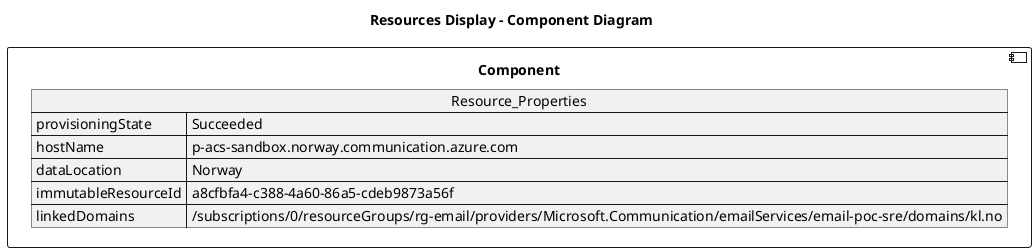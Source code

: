 @startuml

title Resources Display - Component Diagram

component Component {

json  Resource_Properties {
  "provisioningState": "Succeeded",
  "hostName": "p-acs-sandbox.norway.communication.azure.com",
  "dataLocation": "Norway",
  "immutableResourceId": "a8cfbfa4-c388-4a60-86a5-cdeb9873a56f",
  "linkedDomains": [
    "/subscriptions/0/resourceGroups/rg-email/providers/Microsoft.Communication/emailServices/email-poc-sre/domains/kl.no"
  ]
}
}
@enduml
